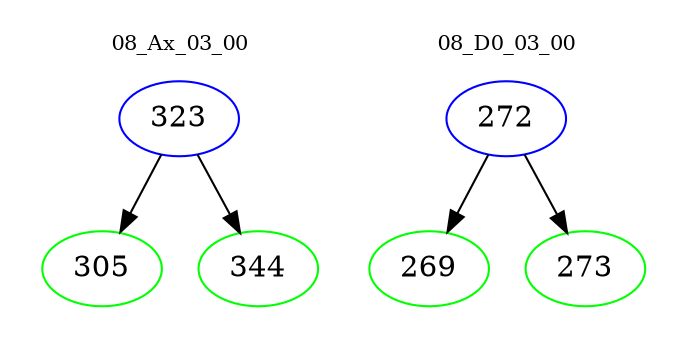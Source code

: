 digraph{
subgraph cluster_0 {
color = white
label = "08_Ax_03_00";
fontsize=10;
T0_323 [label="323", color="blue"]
T0_323 -> T0_305 [color="black"]
T0_305 [label="305", color="green"]
T0_323 -> T0_344 [color="black"]
T0_344 [label="344", color="green"]
}
subgraph cluster_1 {
color = white
label = "08_D0_03_00";
fontsize=10;
T1_272 [label="272", color="blue"]
T1_272 -> T1_269 [color="black"]
T1_269 [label="269", color="green"]
T1_272 -> T1_273 [color="black"]
T1_273 [label="273", color="green"]
}
}
